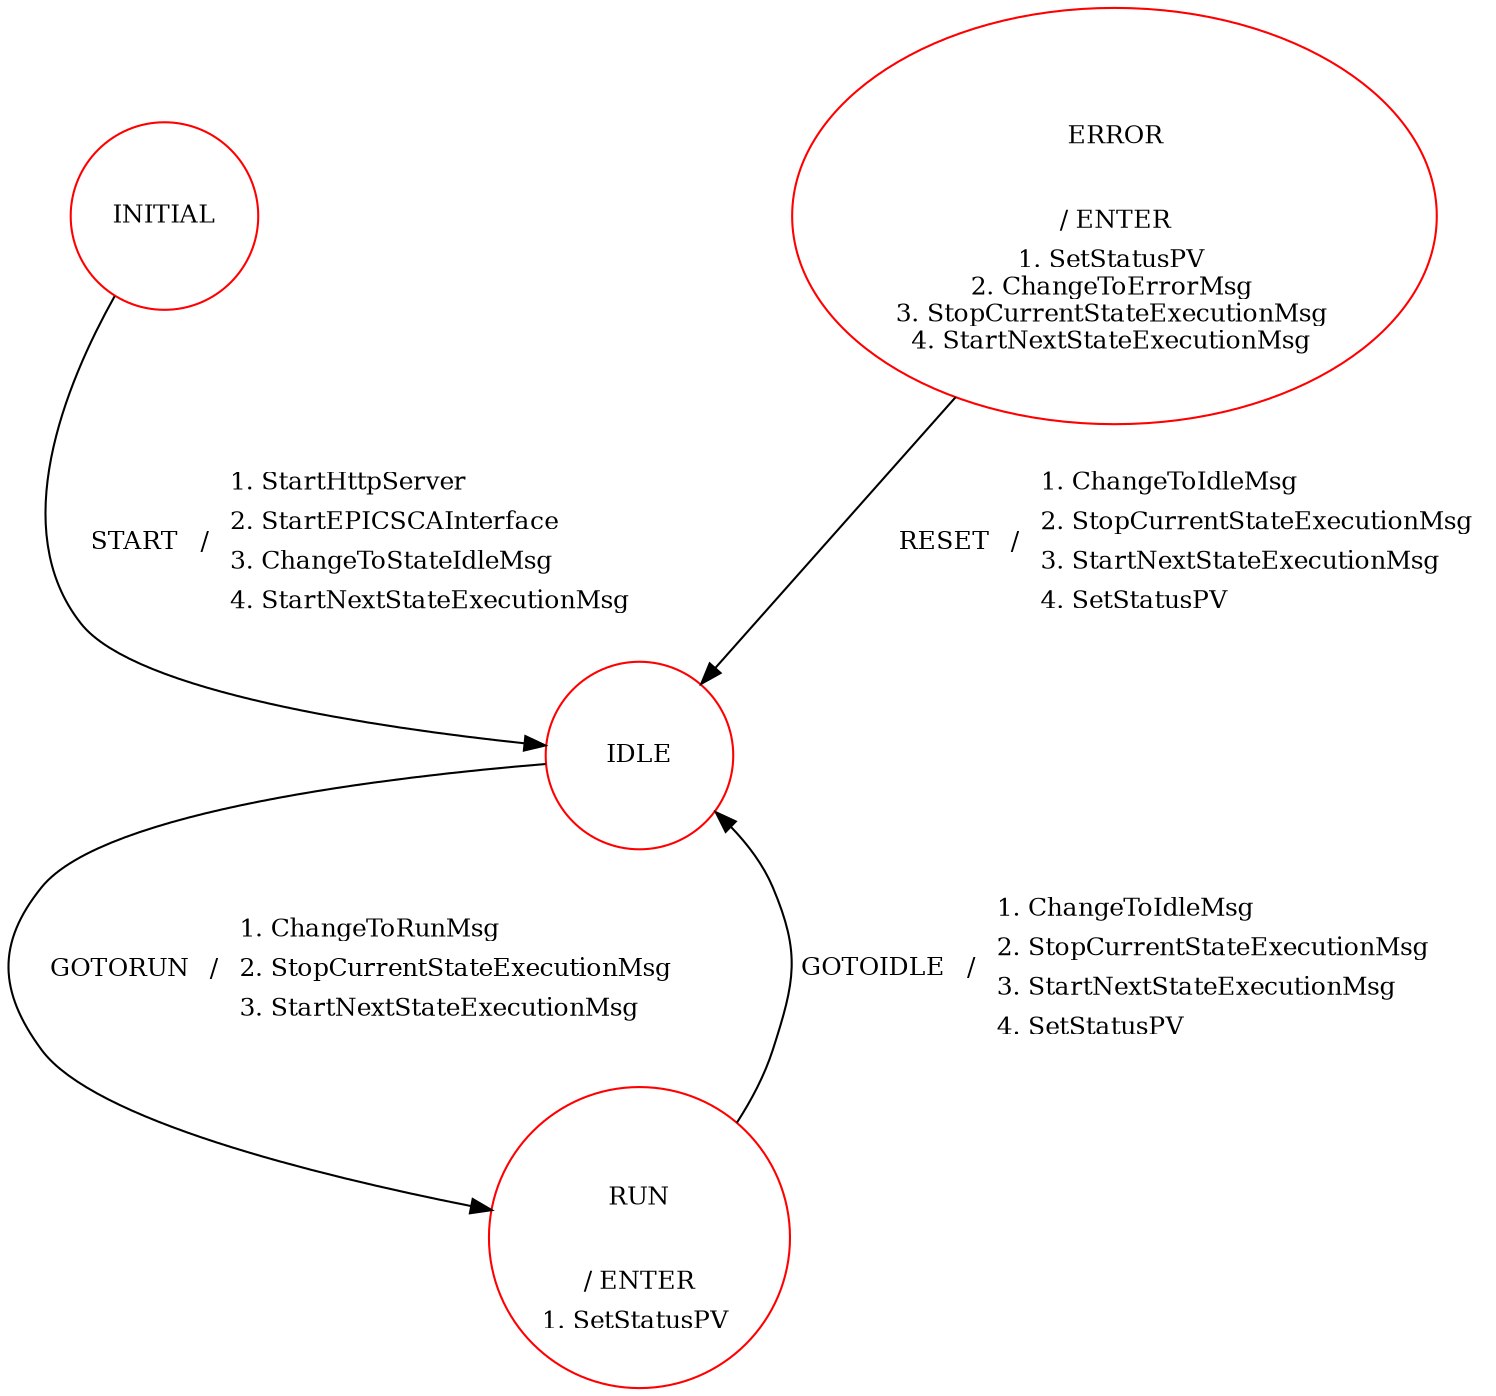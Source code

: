 digraph G {
rankdir=TD
nodesep=2.5
"INITIAL" [margin=0, style=filled, fillcolor=white, color=red,label=<<TABLE border="0" cellborder="0"><TR><TD width="60" height="60"><font point-size="12">INITIAL</font></TD></TR></TABLE>>]
"IDLE" [margin=0, style=filled, fillcolor=white, color=red,label=<<TABLE border="0" cellborder="0"><TR><TD width="60" height="60"><font point-size="12">IDLE</font></TD></TR></TABLE>>]
"RUN" [margin=0, style=filled, fillcolor=white, color=red,label=<<TABLE border="0" cellborder="0"><TR><TD width="60" height="60"><font point-size="12">RUN</font></TD></TR><TR><TD><font point-size="12"> / ENTER </font></TD></TR><TR><TD><font point-size="12">1. SetStatusPV <BR/></font></TD></TR></TABLE>>]
"ERROR" [margin=0, style=filled, fillcolor=white, color=red,label=<<TABLE border="0" cellborder="0"><TR><TD width="60" height="60"><font point-size="12">ERROR</font></TD></TR><TR><TD><font point-size="12"> / ENTER </font></TD></TR><TR><TD><font point-size="12">1. SetStatusPV <BR/>2. ChangeToErrorMsg <BR/>3. StopCurrentStateExecutionMsg <BR/>4. StartNextStateExecutionMsg <BR/></font></TD></TR></TABLE>>]
"INITIAL"->"IDLE" [label= <<TABLE border="0" cellborder="0"><TR><TD ROWSPAN="4"><font point-size="12">START</font></TD><TD ALIGN="CENTER" ROWSPAN="4"><font point-size="12"> / </font></TD><TD ALIGN="LEFT"><font point-size="12">1. StartHttpServer </font></TD></TR><TR><TD ALIGN="LEFT"><font point-size="12">2. StartEPICSCAInterface </font></TD></TR><TR><TD ALIGN="LEFT"><font point-size="12">3. ChangeToStateIdleMsg </font></TD></TR><TR><TD ALIGN="LEFT"><font point-size="12">4. StartNextStateExecutionMsg </font></TD></TR></TABLE>>]
"IDLE"->"RUN" [label= <<TABLE border="0" cellborder="0"><TR><TD ROWSPAN="3"><font point-size="12">GOTORUN</font></TD><TD ALIGN="CENTER" ROWSPAN="3"><font point-size="12"> / </font></TD><TD ALIGN="LEFT"><font point-size="12">1. ChangeToRunMsg </font></TD></TR><TR><TD ALIGN="LEFT"><font point-size="12">2. StopCurrentStateExecutionMsg </font></TD></TR><TR><TD ALIGN="LEFT"><font point-size="12">3. StartNextStateExecutionMsg </font></TD></TR></TABLE>>]
"RUN"->"IDLE" [label= <<TABLE border="0" cellborder="0"><TR><TD ROWSPAN="4"><font point-size="12">GOTOIDLE</font></TD><TD ALIGN="CENTER" ROWSPAN="4"><font point-size="12"> / </font></TD><TD ALIGN="LEFT"><font point-size="12">1. ChangeToIdleMsg </font></TD></TR><TR><TD ALIGN="LEFT"><font point-size="12">2. StopCurrentStateExecutionMsg </font></TD></TR><TR><TD ALIGN="LEFT"><font point-size="12">3. StartNextStateExecutionMsg </font></TD></TR><TR><TD ALIGN="LEFT"><font point-size="12">4. SetStatusPV </font></TD></TR></TABLE>>]
"ERROR"->"IDLE" [label= <<TABLE border="0" cellborder="0"><TR><TD ROWSPAN="4"><font point-size="12">RESET</font></TD><TD ALIGN="CENTER" ROWSPAN="4"><font point-size="12"> / </font></TD><TD ALIGN="LEFT"><font point-size="12">1. ChangeToIdleMsg </font></TD></TR><TR><TD ALIGN="LEFT"><font point-size="12">2. StopCurrentStateExecutionMsg </font></TD></TR><TR><TD ALIGN="LEFT"><font point-size="12">3. StartNextStateExecutionMsg </font></TD></TR><TR><TD ALIGN="LEFT"><font point-size="12">4. SetStatusPV </font></TD></TR></TABLE>>]
}
